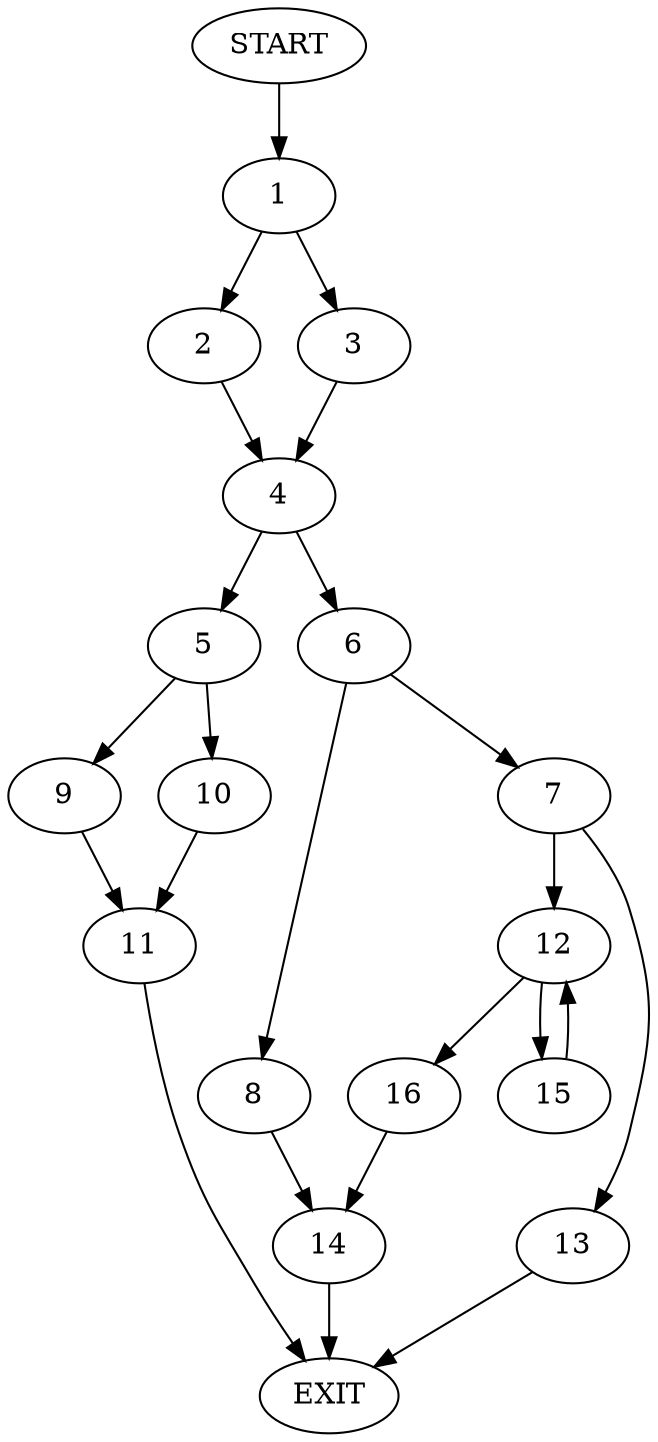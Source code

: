 digraph {
0 [label="START"]
17 [label="EXIT"]
0 -> 1
1 -> 2
1 -> 3
3 -> 4
2 -> 4
4 -> 5
4 -> 6
6 -> 7
6 -> 8
5 -> 9
5 -> 10
10 -> 11
9 -> 11
11 -> 17
7 -> 12
7 -> 13
8 -> 14
12 -> 15
12 -> 16
13 -> 17
16 -> 14
15 -> 12
14 -> 17
}
